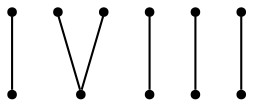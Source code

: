 graph {
  node [shape=point,comment="{\"directed\":false,\"doi\":\"10.1007/978-3-030-35802-0_20\",\"figure\":\"1 (1)\"}"]

  v0 [pos="335.7878599743451,833.4772476574675"]
  v1 [pos="335.7878599743451,994.0050037990576"]
  v2 [pos="295.65543703805497,886.9851007766199"]
  v3 [pos="375.9223972255238,913.7390909238344"]
  v4 [pos="295.65543703805497,940.4971506799052"]
  v5 [pos="228.76560805017908,833.4772476574675"]
  v6 [pos="228.76560805017908,994.0050037990576"]
  v7 [pos="188.63422637422872,886.9851007766199"]
  v8 [pos="268.898023037917,886.9851007766199"]
  v9 [pos="188.6342263742287,940.4971506799052"]
  v10 [pos="268.898023037917,940.4971506799052"]

  v0 -- v1 [id="-1",pos="335.7878599743451,833.4772476574675 322.4097153343452,866.9155067635335 339.133214835223,886.9851007766198 339.133214835223,908.721644729834 339.133214835223,930.4581886830481 322.4097153343452,953.8740821658741 335.7878599743451,994.0050037990576"]
  v2 -- v3 [id="-2",pos="295.65543703805497,886.9851007766199 329.0982630498992,893.6735665196043 362.5452620516548,886.9851007766198 375.9223972255238,913.7390909238344"]
  v4 -- v3 [id="-3",pos="295.65543703805497,940.4971506799052 329.0982630498992,933.8044881527877 362.5452620516548,940.4929538957722 375.9223972255238,913.7390909238344"]
  v5 -- v6 [id="-4",pos="228.76560805017908,833.4772476574675 215.38848479913838,866.9155067635335 232.10780336155256,886.9851007766198 232.10780336155256,908.721644729834 232.10780336155256,930.4581886830481 215.38848479913838,953.8740821658741 228.76560805017908,994.0050037990576"]
  v9 -- v10 [id="-5",pos="188.6342263742287,940.4971506799052 215.38846890203396,953.8782789500071 242.14273924977198,927.120155606298 268.898023037917,940.4971506799052"]
  v7 -- v8 [id="-6",pos="188.63422637422872,886.9851007766199 215.38846890203396,900.3662926343602 242.14273924977198,873.608169290651 268.898023037917,886.9851007766199"]
}